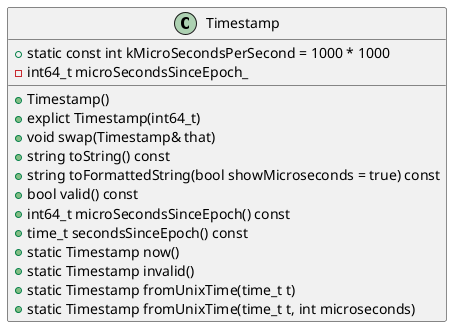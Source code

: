 @startuml Timestamp
class Timestamp {
    +Timestamp()
    +explict Timestamp(int64_t)
    +void swap(Timestamp& that)
    +string toString() const
    +string toFormattedString(bool showMicroseconds = true) const
    +bool valid() const
    +int64_t microSecondsSinceEpoch() const
    +time_t secondsSinceEpoch() const
    +static Timestamp now()
    +static Timestamp invalid()
    +static Timestamp fromUnixTime(time_t t)
    +static Timestamp fromUnixTime(time_t t, int microseconds)
    +static const int kMicroSecondsPerSecond = 1000 * 1000
    -int64_t microSecondsSinceEpoch_
}
@enduml